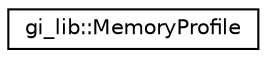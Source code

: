 digraph "Graphical Class Hierarchy"
{
  edge [fontname="Helvetica",fontsize="10",labelfontname="Helvetica",labelfontsize="10"];
  node [fontname="Helvetica",fontsize="10",shape=record];
  rankdir="LR";
  Node1 [label="gi_lib::MemoryProfile",height=0.2,width=0.4,color="black", fillcolor="white", style="filled",URL="$structgi__lib_1_1_memory_profile.html",tooltip="Describes the system memory. "];
}
